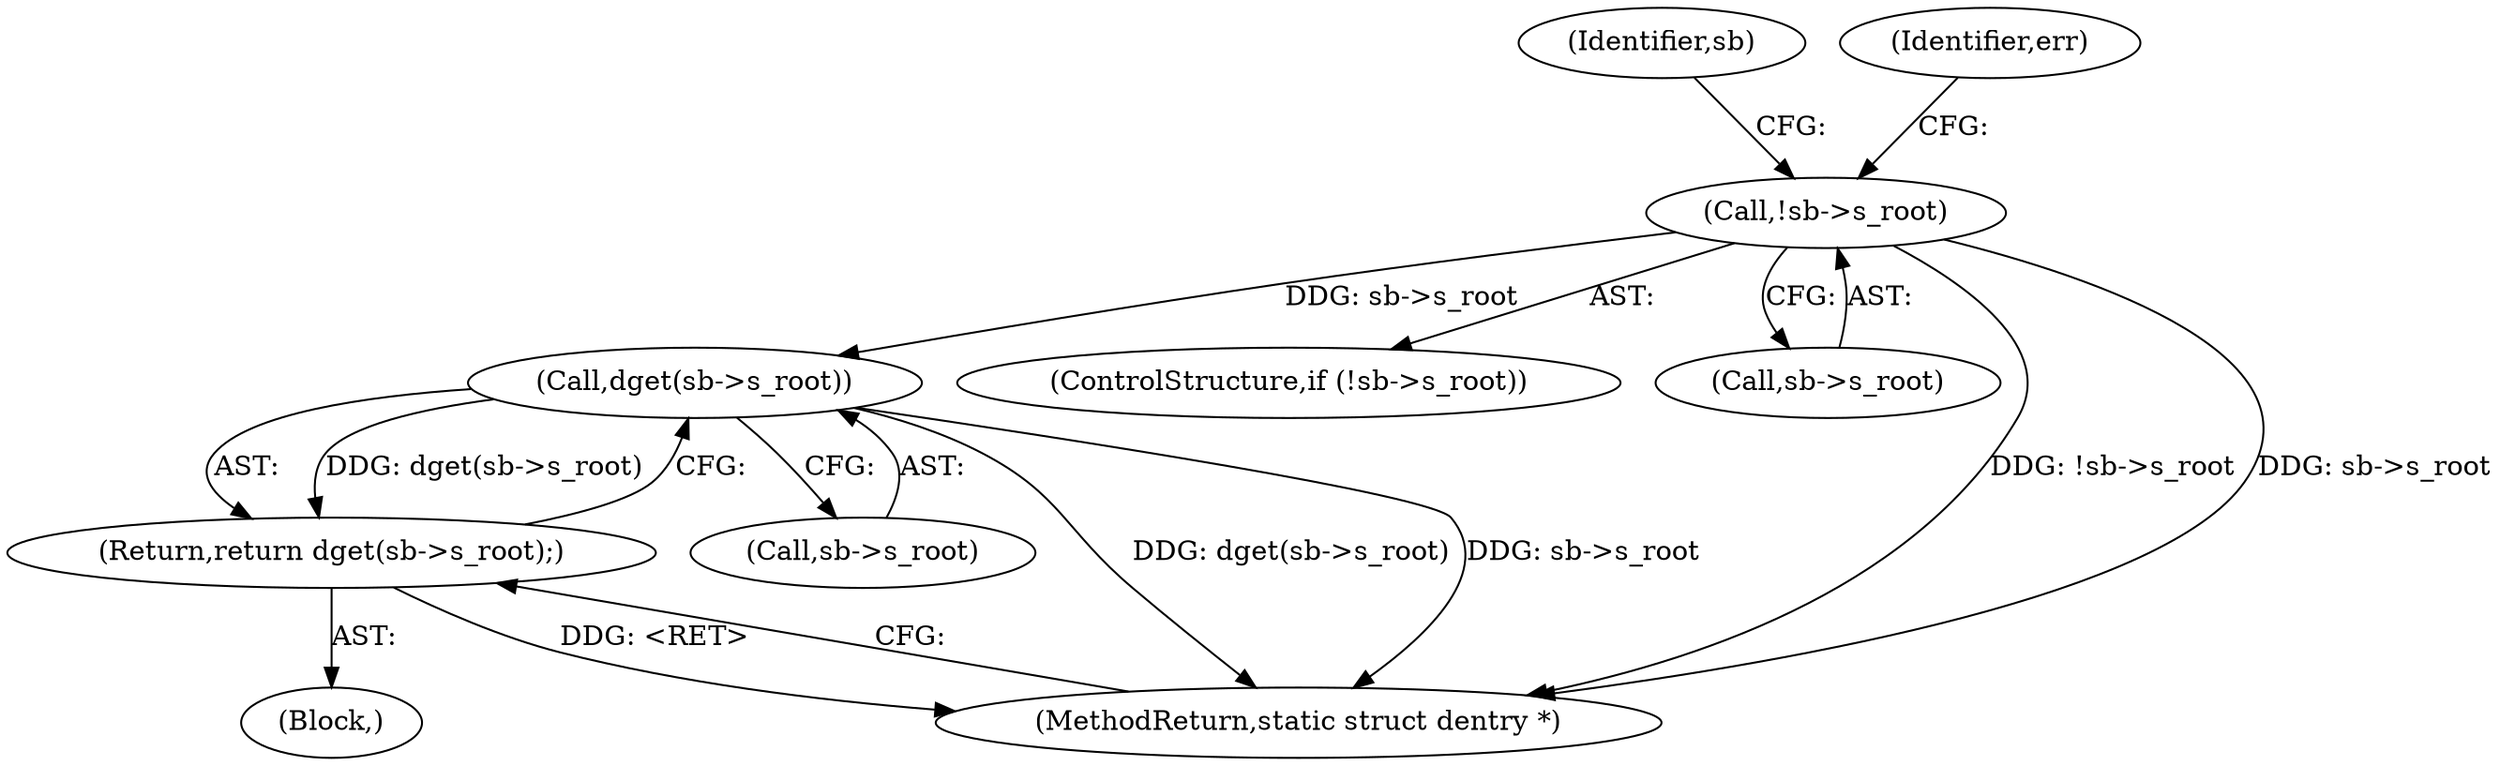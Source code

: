 digraph "0_linux_f5364c150aa645b3d7daa21b5c0b9feaa1c9cd6d_0@pointer" {
"1000178" [label="(Call,!sb->s_root)"];
"1000206" [label="(Call,dget(sb->s_root))"];
"1000205" [label="(Return,return dget(sb->s_root);)"];
"1000208" [label="(Identifier,sb)"];
"1000206" [label="(Call,dget(sb->s_root))"];
"1000178" [label="(Call,!sb->s_root)"];
"1000177" [label="(ControlStructure,if (!sb->s_root))"];
"1000205" [label="(Return,return dget(sb->s_root);)"];
"1000179" [label="(Call,sb->s_root)"];
"1000207" [label="(Call,sb->s_root)"];
"1000108" [label="(Block,)"];
"1000210" [label="(MethodReturn,static struct dentry *)"];
"1000184" [label="(Identifier,err)"];
"1000178" -> "1000177"  [label="AST: "];
"1000178" -> "1000179"  [label="CFG: "];
"1000179" -> "1000178"  [label="AST: "];
"1000184" -> "1000178"  [label="CFG: "];
"1000208" -> "1000178"  [label="CFG: "];
"1000178" -> "1000210"  [label="DDG: !sb->s_root"];
"1000178" -> "1000210"  [label="DDG: sb->s_root"];
"1000178" -> "1000206"  [label="DDG: sb->s_root"];
"1000206" -> "1000205"  [label="AST: "];
"1000206" -> "1000207"  [label="CFG: "];
"1000207" -> "1000206"  [label="AST: "];
"1000205" -> "1000206"  [label="CFG: "];
"1000206" -> "1000210"  [label="DDG: dget(sb->s_root)"];
"1000206" -> "1000210"  [label="DDG: sb->s_root"];
"1000206" -> "1000205"  [label="DDG: dget(sb->s_root)"];
"1000205" -> "1000108"  [label="AST: "];
"1000210" -> "1000205"  [label="CFG: "];
"1000205" -> "1000210"  [label="DDG: <RET>"];
}
